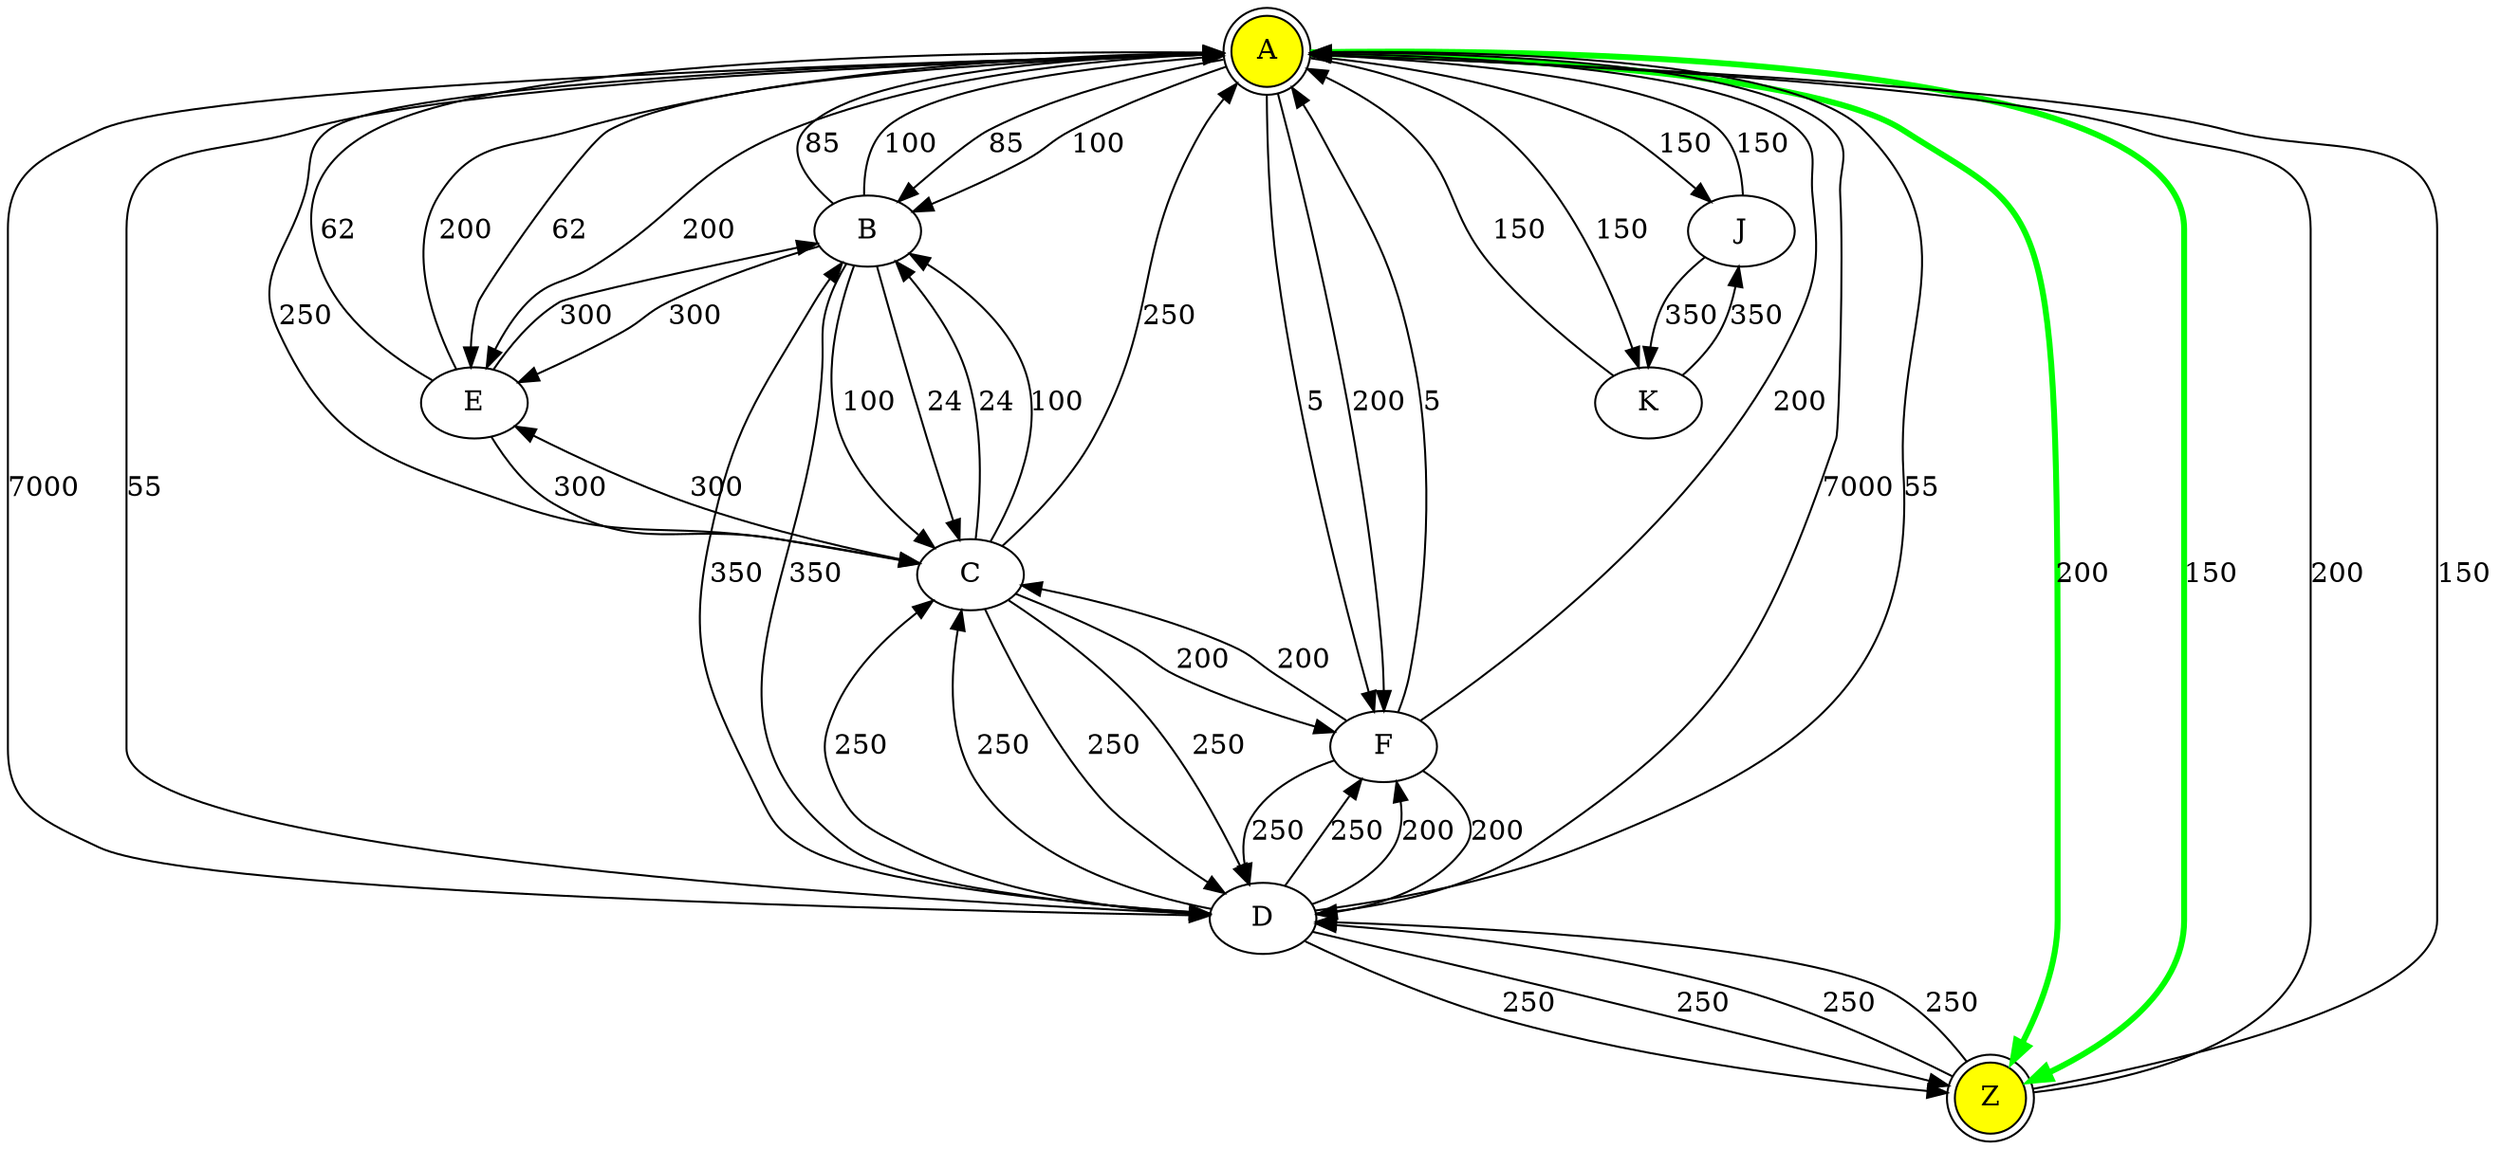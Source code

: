 digraph G {
A [style=filled, shape=doublecircle, fillcolor=yellow];
A -> B [label="85", color="black"];
A -> B [label="100", color="black"];
A -> C [label="250", color="black"];
A -> D [label="7000", color="black"];
A -> D [label="55", color="black"];
A -> E [label="62", color="black"];
A -> E [label="200", color="black"];
A -> F [label="5", color="black"];
A -> F [label="200", color="black"];
A -> J [label="150", color="black"];
A -> K [label="150", color="black"];
A -> Z [label="200", color="green", penwidth=3, style=bold,];
A -> Z [label="150", color="green", penwidth=3, style=bold,];
B -> A [label="85", color="black"];
B -> C [label="24", color="black"];
B -> C [label="100", color="black"];
B -> A [label="100", color="black"];
B -> D [label="350", color="black"];
B -> E [label="300", color="black"];
C -> B [label="24", color="black"];
C -> B [label="100", color="black"];
C -> A [label="250", color="black"];
C -> E [label="300", color="black"];
C -> D [label="250", color="black"];
C -> D [label="250", color="black"];
C -> F [label="200", color="black"];
D -> A [label="7000", color="black"];
D -> A [label="55", color="black"];
D -> B [label="350", color="black"];
D -> C [label="250", color="black"];
D -> C [label="250", color="black"];
D -> Z [label="250", color="black"];
D -> Z [label="250", color="black"];
D -> F [label="250", color="black"];
D -> F [label="200", color="black"];
E -> A [label="62", color="black"];
E -> A [label="200", color="black"];
E -> B [label="300", color="black"];
E -> C [label="300", color="black"];
F -> A [label="5", color="black"];
F -> A [label="200", color="black"];
F -> D [label="250", color="black"];
F -> D [label="200", color="black"];
F -> C [label="200", color="black"];
J -> A [label="150", color="black"];
J -> K [label="350", color="black"];
K -> A [label="150", color="black"];
K -> J [label="350", color="black"];
Z [style=filled, shape=doublecircle, fillcolor=yellow];
Z -> D [label="250", color="black"];
Z -> D [label="250", color="black"];
Z -> A [label="200", color="black"];
Z -> A [label="150", color="black"];
}

